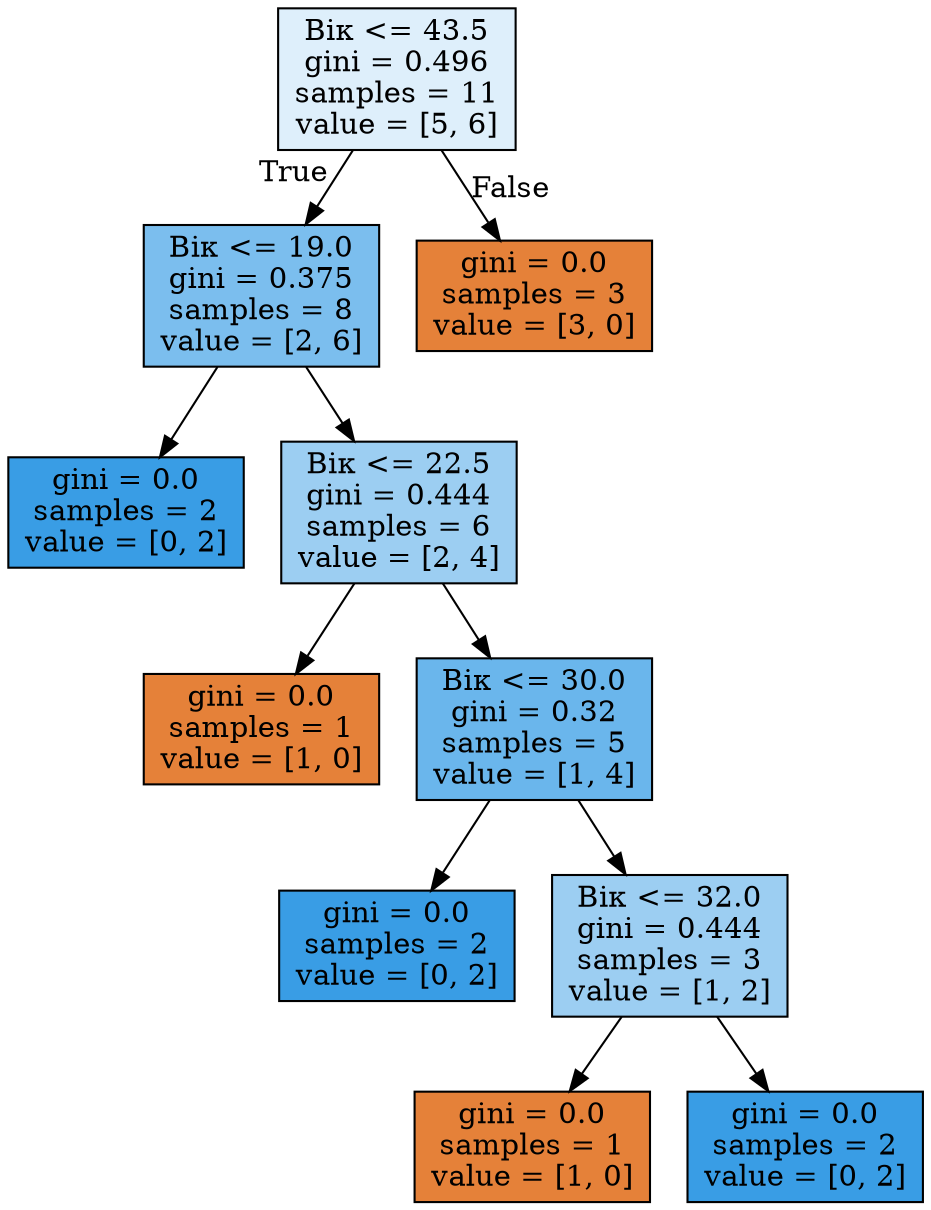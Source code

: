 digraph Tree {
node [shape=box, style="filled", color="black"] ;
0 [label="Вік <= 43.5\ngini = 0.496\nsamples = 11\nvalue = [5, 6]", fillcolor="#deeffb"] ;
1 [label="Вік <= 19.0\ngini = 0.375\nsamples = 8\nvalue = [2, 6]", fillcolor="#7bbeee"] ;
0 -> 1 [labeldistance=2.5, labelangle=45, headlabel="True"] ;
2 [label="gini = 0.0\nsamples = 2\nvalue = [0, 2]", fillcolor="#399de5"] ;
1 -> 2 ;
3 [label="Вік <= 22.5\ngini = 0.444\nsamples = 6\nvalue = [2, 4]", fillcolor="#9ccef2"] ;
1 -> 3 ;
4 [label="gini = 0.0\nsamples = 1\nvalue = [1, 0]", fillcolor="#e58139"] ;
3 -> 4 ;
5 [label="Вік <= 30.0\ngini = 0.32\nsamples = 5\nvalue = [1, 4]", fillcolor="#6ab6ec"] ;
3 -> 5 ;
6 [label="gini = 0.0\nsamples = 2\nvalue = [0, 2]", fillcolor="#399de5"] ;
5 -> 6 ;
7 [label="Вік <= 32.0\ngini = 0.444\nsamples = 3\nvalue = [1, 2]", fillcolor="#9ccef2"] ;
5 -> 7 ;
8 [label="gini = 0.0\nsamples = 1\nvalue = [1, 0]", fillcolor="#e58139"] ;
7 -> 8 ;
9 [label="gini = 0.0\nsamples = 2\nvalue = [0, 2]", fillcolor="#399de5"] ;
7 -> 9 ;
10 [label="gini = 0.0\nsamples = 3\nvalue = [3, 0]", fillcolor="#e58139"] ;
0 -> 10 [labeldistance=2.5, labelangle=-45, headlabel="False"] ;
}
